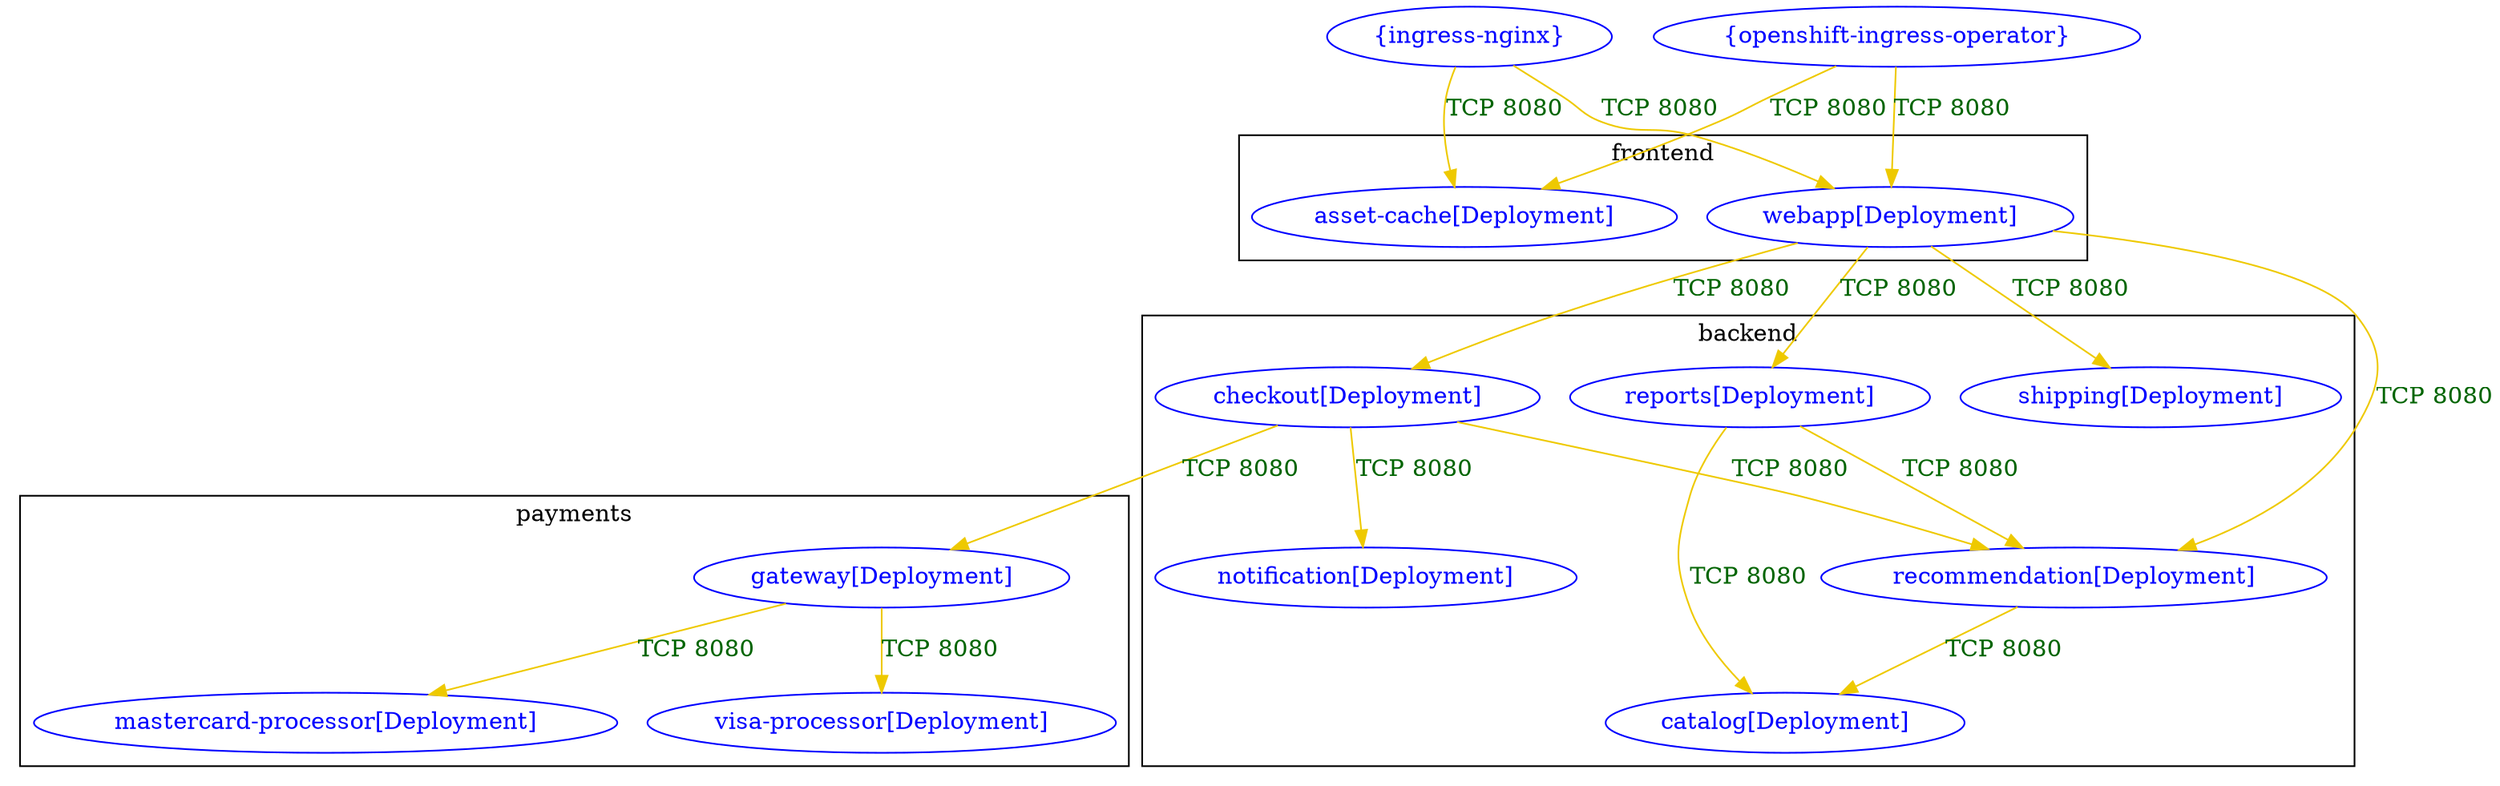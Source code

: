 digraph {
	subgraph cluster_backend {
		"backend/catalog[Deployment]" [label="catalog[Deployment]" color="blue" fontcolor="blue"]
		"backend/checkout[Deployment]" [label="checkout[Deployment]" color="blue" fontcolor="blue"]
		"backend/notification[Deployment]" [label="notification[Deployment]" color="blue" fontcolor="blue"]
		"backend/recommendation[Deployment]" [label="recommendation[Deployment]" color="blue" fontcolor="blue"]
		"backend/reports[Deployment]" [label="reports[Deployment]" color="blue" fontcolor="blue"]
		"backend/shipping[Deployment]" [label="shipping[Deployment]" color="blue" fontcolor="blue"]
		label="backend"
	}
	subgraph cluster_frontend {
		"frontend/asset-cache[Deployment]" [label="asset-cache[Deployment]" color="blue" fontcolor="blue"]
		"frontend/webapp[Deployment]" [label="webapp[Deployment]" color="blue" fontcolor="blue"]
		label="frontend"
	}
	subgraph cluster_payments {
		"payments/gateway[Deployment]" [label="gateway[Deployment]" color="blue" fontcolor="blue"]
		"payments/mastercard-processor[Deployment]" [label="mastercard-processor[Deployment]" color="blue" fontcolor="blue"]
		"payments/visa-processor[Deployment]" [label="visa-processor[Deployment]" color="blue" fontcolor="blue"]
		label="payments"
	}
	"{ingress-nginx}" [label="{ingress-nginx}" color="blue" fontcolor="blue"]
	"{openshift-ingress-operator}" [label="{openshift-ingress-operator}" color="blue" fontcolor="blue"]
	"backend/checkout[Deployment]" -> "backend/notification[Deployment]" [label="TCP 8080" color="gold2" fontcolor="darkgreen"]
	"backend/checkout[Deployment]" -> "backend/recommendation[Deployment]" [label="TCP 8080" color="gold2" fontcolor="darkgreen"]
	"backend/checkout[Deployment]" -> "payments/gateway[Deployment]" [label="TCP 8080" color="gold2" fontcolor="darkgreen"]
	"backend/recommendation[Deployment]" -> "backend/catalog[Deployment]" [label="TCP 8080" color="gold2" fontcolor="darkgreen"]
	"backend/reports[Deployment]" -> "backend/catalog[Deployment]" [label="TCP 8080" color="gold2" fontcolor="darkgreen"]
	"backend/reports[Deployment]" -> "backend/recommendation[Deployment]" [label="TCP 8080" color="gold2" fontcolor="darkgreen"]
	"frontend/webapp[Deployment]" -> "backend/checkout[Deployment]" [label="TCP 8080" color="gold2" fontcolor="darkgreen"]
	"frontend/webapp[Deployment]" -> "backend/recommendation[Deployment]" [label="TCP 8080" color="gold2" fontcolor="darkgreen"]
	"frontend/webapp[Deployment]" -> "backend/reports[Deployment]" [label="TCP 8080" color="gold2" fontcolor="darkgreen"]
	"frontend/webapp[Deployment]" -> "backend/shipping[Deployment]" [label="TCP 8080" color="gold2" fontcolor="darkgreen"]
	"payments/gateway[Deployment]" -> "payments/mastercard-processor[Deployment]" [label="TCP 8080" color="gold2" fontcolor="darkgreen"]
	"payments/gateway[Deployment]" -> "payments/visa-processor[Deployment]" [label="TCP 8080" color="gold2" fontcolor="darkgreen"]
	"{ingress-nginx}" -> "frontend/asset-cache[Deployment]" [label="TCP 8080" color="gold2" fontcolor="darkgreen"]
	"{ingress-nginx}" -> "frontend/webapp[Deployment]" [label="TCP 8080" color="gold2" fontcolor="darkgreen"]
	"{openshift-ingress-operator}" -> "frontend/asset-cache[Deployment]" [label="TCP 8080" color="gold2" fontcolor="darkgreen"]
	"{openshift-ingress-operator}" -> "frontend/webapp[Deployment]" [label="TCP 8080" color="gold2" fontcolor="darkgreen"]
}